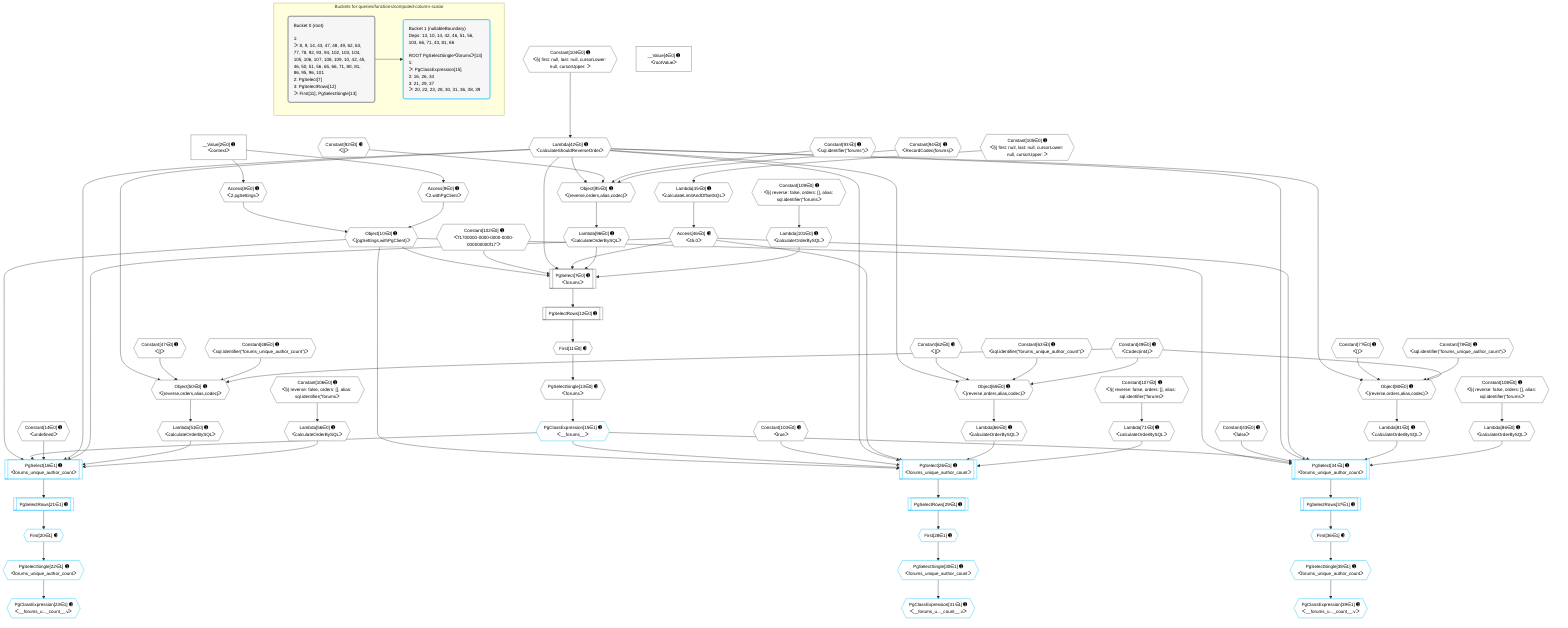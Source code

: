 %%{init: {'themeVariables': { 'fontSize': '12px'}}}%%
graph TD
    classDef path fill:#eee,stroke:#000,color:#000
    classDef plan fill:#fff,stroke-width:1px,color:#000
    classDef itemplan fill:#fff,stroke-width:2px,color:#000
    classDef unbatchedplan fill:#dff,stroke-width:1px,color:#000
    classDef sideeffectplan fill:#fcc,stroke-width:2px,color:#000
    classDef bucket fill:#f6f6f6,color:#000,stroke-width:2px,text-align:left


    %% plan dependencies
    PgSelect7[["PgSelect[7∈0] ➊<br />ᐸforumsᐳ"]]:::plan
    Object10{{"Object[10∈0] ➊<br />ᐸ{pgSettings,withPgClient}ᐳ"}}:::plan
    Constant102{{"Constant[102∈0] ➊<br />ᐸ'f1700000-0000-0000-0000-000000000f17'ᐳ"}}:::plan
    Lambda42{{"Lambda[42∈0] ➊<br />ᐸcalculateShouldReverseOrderᐳ"}}:::plan
    Access46{{"Access[46∈0] ➊<br />ᐸ45.0ᐳ"}}:::plan
    Lambda96{{"Lambda[96∈0] ➊<br />ᐸcalculateOrderBySQLᐳ"}}:::plan
    Lambda101{{"Lambda[101∈0] ➊<br />ᐸcalculateOrderBySQLᐳ"}}:::plan
    Object10 & Constant102 & Lambda42 & Access46 & Lambda96 & Lambda101 --> PgSelect7
    Object50{{"Object[50∈0] ➊<br />ᐸ{reverse,orders,alias,codec}ᐳ"}}:::plan
    Constant47{{"Constant[47∈0] ➊<br />ᐸ[]ᐳ"}}:::plan
    Constant48{{"Constant[48∈0] ➊<br />ᐸsql.identifier(”forums_unique_author_count”)ᐳ"}}:::plan
    Constant49{{"Constant[49∈0] ➊<br />ᐸCodec(int4)ᐳ"}}:::plan
    Lambda42 & Constant47 & Constant48 & Constant49 --> Object50
    Object65{{"Object[65∈0] ➊<br />ᐸ{reverse,orders,alias,codec}ᐳ"}}:::plan
    Constant62{{"Constant[62∈0] ➊<br />ᐸ[]ᐳ"}}:::plan
    Constant63{{"Constant[63∈0] ➊<br />ᐸsql.identifier(”forums_unique_author_count”)ᐳ"}}:::plan
    Lambda42 & Constant62 & Constant63 & Constant49 --> Object65
    Object80{{"Object[80∈0] ➊<br />ᐸ{reverse,orders,alias,codec}ᐳ"}}:::plan
    Constant77{{"Constant[77∈0] ➊<br />ᐸ[]ᐳ"}}:::plan
    Constant78{{"Constant[78∈0] ➊<br />ᐸsql.identifier(”forums_unique_author_count”)ᐳ"}}:::plan
    Lambda42 & Constant77 & Constant78 & Constant49 --> Object80
    Object95{{"Object[95∈0] ➊<br />ᐸ{reverse,orders,alias,codec}ᐳ"}}:::plan
    Constant92{{"Constant[92∈0] ➊<br />ᐸ[]ᐳ"}}:::plan
    Constant93{{"Constant[93∈0] ➊<br />ᐸsql.identifier(”forums”)ᐳ"}}:::plan
    Constant94{{"Constant[94∈0] ➊<br />ᐸRecordCodec(forums)ᐳ"}}:::plan
    Lambda42 & Constant92 & Constant93 & Constant94 --> Object95
    Access8{{"Access[8∈0] ➊<br />ᐸ2.pgSettingsᐳ"}}:::plan
    Access9{{"Access[9∈0] ➊<br />ᐸ2.withPgClientᐳ"}}:::plan
    Access8 & Access9 --> Object10
    __Value2["__Value[2∈0] ➊<br />ᐸcontextᐳ"]:::plan
    __Value2 --> Access8
    __Value2 --> Access9
    First11{{"First[11∈0] ➊"}}:::plan
    PgSelectRows12[["PgSelectRows[12∈0] ➊"]]:::plan
    PgSelectRows12 --> First11
    PgSelect7 --> PgSelectRows12
    PgSelectSingle13{{"PgSelectSingle[13∈0] ➊<br />ᐸforumsᐳ"}}:::plan
    First11 --> PgSelectSingle13
    Constant104{{"Constant[104∈0] ➊<br />ᐸ§{ first: null, last: null, cursorLower: null, cursorUpper: ᐳ"}}:::plan
    Constant104 --> Lambda42
    Lambda45{{"Lambda[45∈0] ➊<br />ᐸcalculateLimitAndOffsetSQLᐳ"}}:::plan
    Constant105{{"Constant[105∈0] ➊<br />ᐸ§{ first: null, last: null, cursorLower: null, cursorUpper: ᐳ"}}:::plan
    Constant105 --> Lambda45
    Lambda45 --> Access46
    Lambda51{{"Lambda[51∈0] ➊<br />ᐸcalculateOrderBySQLᐳ"}}:::plan
    Object50 --> Lambda51
    Lambda56{{"Lambda[56∈0] ➊<br />ᐸcalculateOrderBySQLᐳ"}}:::plan
    Constant106{{"Constant[106∈0] ➊<br />ᐸ§{ reverse: false, orders: [], alias: sql.identifier(”forumsᐳ"}}:::plan
    Constant106 --> Lambda56
    Lambda66{{"Lambda[66∈0] ➊<br />ᐸcalculateOrderBySQLᐳ"}}:::plan
    Object65 --> Lambda66
    Lambda71{{"Lambda[71∈0] ➊<br />ᐸcalculateOrderBySQLᐳ"}}:::plan
    Constant107{{"Constant[107∈0] ➊<br />ᐸ§{ reverse: false, orders: [], alias: sql.identifier(”forumsᐳ"}}:::plan
    Constant107 --> Lambda71
    Lambda81{{"Lambda[81∈0] ➊<br />ᐸcalculateOrderBySQLᐳ"}}:::plan
    Object80 --> Lambda81
    Lambda86{{"Lambda[86∈0] ➊<br />ᐸcalculateOrderBySQLᐳ"}}:::plan
    Constant108{{"Constant[108∈0] ➊<br />ᐸ§{ reverse: false, orders: [], alias: sql.identifier(”forumsᐳ"}}:::plan
    Constant108 --> Lambda86
    Object95 --> Lambda96
    Constant109{{"Constant[109∈0] ➊<br />ᐸ§{ reverse: false, orders: [], alias: sql.identifier(”forumsᐳ"}}:::plan
    Constant109 --> Lambda101
    __Value4["__Value[4∈0] ➊<br />ᐸrootValueᐳ"]:::plan
    Constant14{{"Constant[14∈0] ➊<br />ᐸundefinedᐳ"}}:::plan
    Constant43{{"Constant[43∈0] ➊<br />ᐸfalseᐳ"}}:::plan
    Constant103{{"Constant[103∈0] ➊<br />ᐸtrueᐳ"}}:::plan
    PgSelect16[["PgSelect[16∈1] ➊<br />ᐸforums_unique_author_countᐳ"]]:::plan
    PgClassExpression15{{"PgClassExpression[15∈1] ➊<br />ᐸ__forums__ᐳ"}}:::plan
    Object10 & PgClassExpression15 & Constant14 & Lambda42 & Access46 & Lambda51 & Lambda56 --> PgSelect16
    PgSelect26[["PgSelect[26∈1] ➊<br />ᐸforums_unique_author_countᐳ"]]:::plan
    Object10 & PgClassExpression15 & Constant103 & Lambda42 & Access46 & Lambda66 & Lambda71 --> PgSelect26
    PgSelect34[["PgSelect[34∈1] ➊<br />ᐸforums_unique_author_countᐳ"]]:::plan
    Object10 & PgClassExpression15 & Constant43 & Lambda42 & Access46 & Lambda81 & Lambda86 --> PgSelect34
    PgSelectSingle13 --> PgClassExpression15
    First20{{"First[20∈1] ➊"}}:::plan
    PgSelectRows21[["PgSelectRows[21∈1] ➊"]]:::plan
    PgSelectRows21 --> First20
    PgSelect16 --> PgSelectRows21
    PgSelectSingle22{{"PgSelectSingle[22∈1] ➊<br />ᐸforums_unique_author_countᐳ"}}:::plan
    First20 --> PgSelectSingle22
    PgClassExpression23{{"PgClassExpression[23∈1] ➊<br />ᐸ__forums_u..._count__.vᐳ"}}:::plan
    PgSelectSingle22 --> PgClassExpression23
    First28{{"First[28∈1] ➊"}}:::plan
    PgSelectRows29[["PgSelectRows[29∈1] ➊"]]:::plan
    PgSelectRows29 --> First28
    PgSelect26 --> PgSelectRows29
    PgSelectSingle30{{"PgSelectSingle[30∈1] ➊<br />ᐸforums_unique_author_countᐳ"}}:::plan
    First28 --> PgSelectSingle30
    PgClassExpression31{{"PgClassExpression[31∈1] ➊<br />ᐸ__forums_u..._count__.vᐳ"}}:::plan
    PgSelectSingle30 --> PgClassExpression31
    First36{{"First[36∈1] ➊"}}:::plan
    PgSelectRows37[["PgSelectRows[37∈1] ➊"]]:::plan
    PgSelectRows37 --> First36
    PgSelect34 --> PgSelectRows37
    PgSelectSingle38{{"PgSelectSingle[38∈1] ➊<br />ᐸforums_unique_author_countᐳ"}}:::plan
    First36 --> PgSelectSingle38
    PgClassExpression39{{"PgClassExpression[39∈1] ➊<br />ᐸ__forums_u..._count__.vᐳ"}}:::plan
    PgSelectSingle38 --> PgClassExpression39

    %% define steps

    subgraph "Buckets for queries/functions/computed-column-scalar"
    Bucket0("Bucket 0 (root)<br /><br />1: <br />ᐳ: 8, 9, 14, 43, 47, 48, 49, 62, 63, 77, 78, 92, 93, 94, 102, 103, 104, 105, 106, 107, 108, 109, 10, 42, 45, 46, 50, 51, 56, 65, 66, 71, 80, 81, 86, 95, 96, 101<br />2: PgSelect[7]<br />3: PgSelectRows[12]<br />ᐳ: First[11], PgSelectSingle[13]"):::bucket
    classDef bucket0 stroke:#696969
    class Bucket0,__Value2,__Value4,PgSelect7,Access8,Access9,Object10,First11,PgSelectRows12,PgSelectSingle13,Constant14,Lambda42,Constant43,Lambda45,Access46,Constant47,Constant48,Constant49,Object50,Lambda51,Lambda56,Constant62,Constant63,Object65,Lambda66,Lambda71,Constant77,Constant78,Object80,Lambda81,Lambda86,Constant92,Constant93,Constant94,Object95,Lambda96,Lambda101,Constant102,Constant103,Constant104,Constant105,Constant106,Constant107,Constant108,Constant109 bucket0
    Bucket1("Bucket 1 (nullableBoundary)<br />Deps: 13, 10, 14, 42, 46, 51, 56, 103, 66, 71, 43, 81, 86<br /><br />ROOT PgSelectSingleᐸforumsᐳ[13]<br />1: <br />ᐳ: PgClassExpression[15]<br />2: 16, 26, 34<br />3: 21, 29, 37<br />ᐳ: 20, 22, 23, 28, 30, 31, 36, 38, 39"):::bucket
    classDef bucket1 stroke:#00bfff
    class Bucket1,PgClassExpression15,PgSelect16,First20,PgSelectRows21,PgSelectSingle22,PgClassExpression23,PgSelect26,First28,PgSelectRows29,PgSelectSingle30,PgClassExpression31,PgSelect34,First36,PgSelectRows37,PgSelectSingle38,PgClassExpression39 bucket1
    Bucket0 --> Bucket1
    end